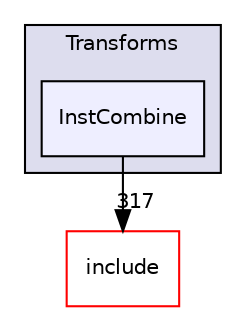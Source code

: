 digraph "lib/Transforms/InstCombine" {
  bgcolor=transparent;
  compound=true
  node [ fontsize="10", fontname="Helvetica"];
  edge [ labelfontsize="10", labelfontname="Helvetica"];
  subgraph clusterdir_a72932e0778af28115095468f6286ff8 {
    graph [ bgcolor="#ddddee", pencolor="black", label="Transforms" fontname="Helvetica", fontsize="10", URL="dir_a72932e0778af28115095468f6286ff8.html"]
  dir_99567d9c0c7f3685f25b19ecc341a865 [shape=box, label="InstCombine", style="filled", fillcolor="#eeeeff", pencolor="black", URL="dir_99567d9c0c7f3685f25b19ecc341a865.html"];
  }
  dir_d44c64559bbebec7f509842c48db8b23 [shape=box label="include" color="red" URL="dir_d44c64559bbebec7f509842c48db8b23.html"];
  dir_99567d9c0c7f3685f25b19ecc341a865->dir_d44c64559bbebec7f509842c48db8b23 [headlabel="317", labeldistance=1.5 headhref="dir_000234_000001.html"];
}
